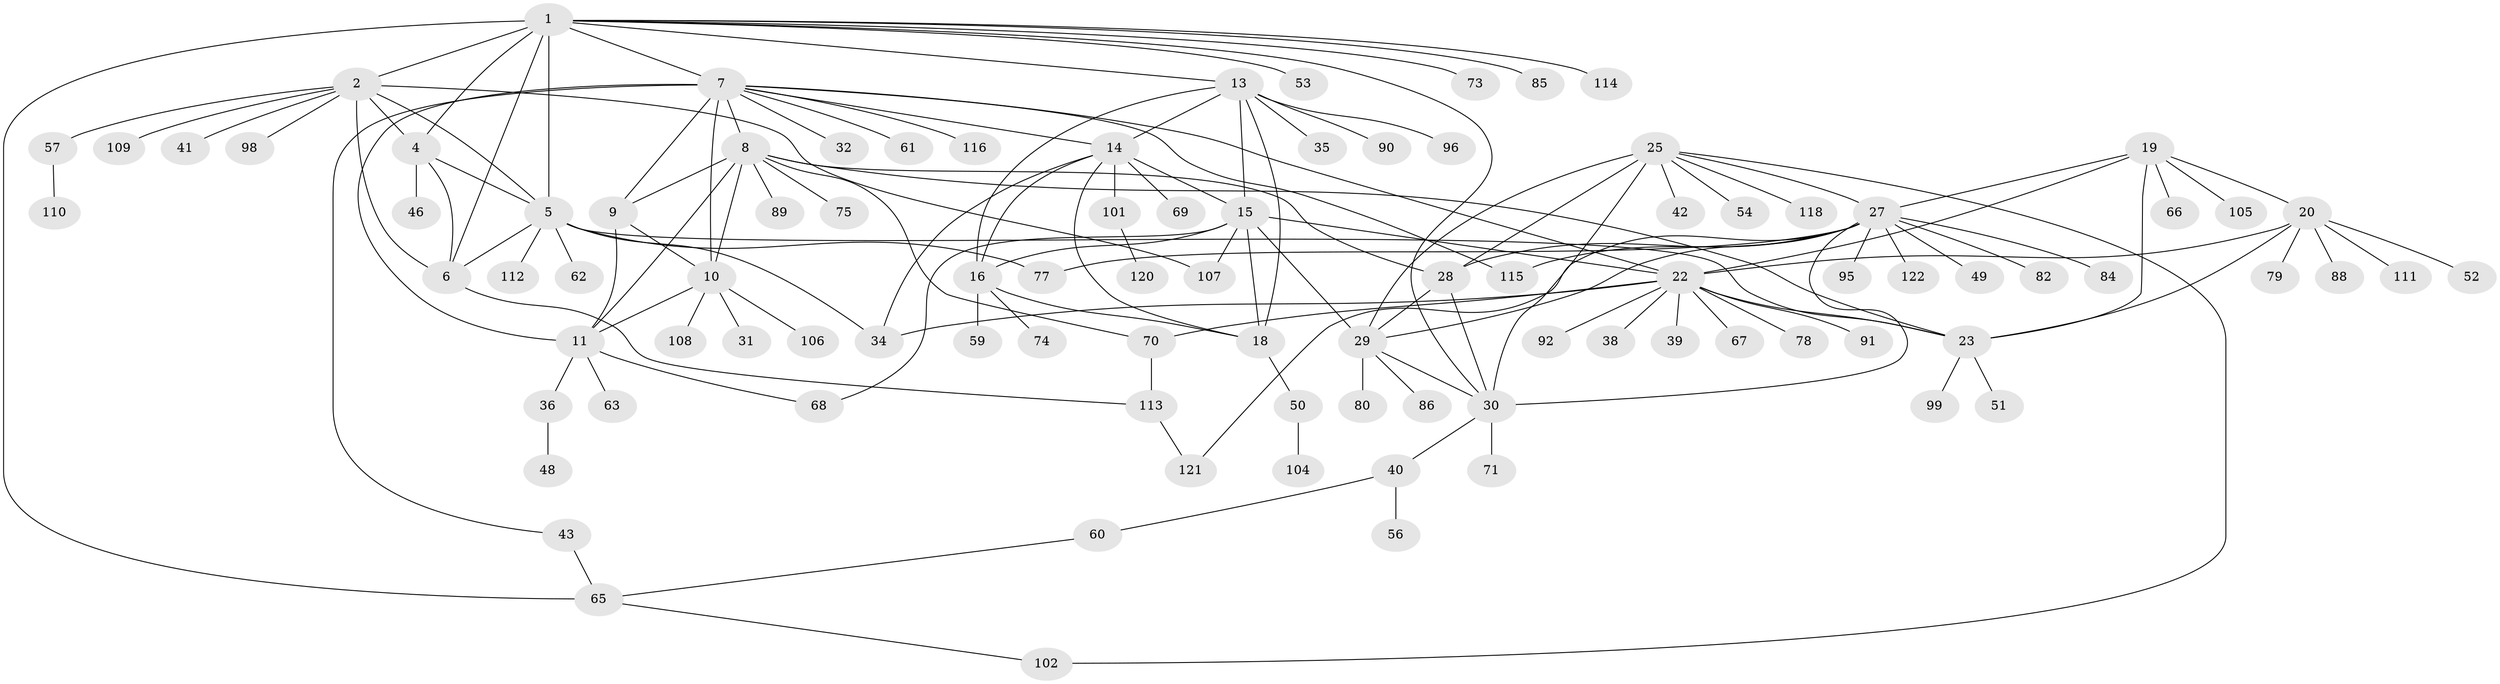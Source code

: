 // original degree distribution, {8: 0.07377049180327869, 11: 0.00819672131147541, 10: 0.03278688524590164, 7: 0.02459016393442623, 9: 0.04918032786885246, 6: 0.040983606557377046, 12: 0.00819672131147541, 15: 0.00819672131147541, 1: 0.5409836065573771, 2: 0.16393442622950818, 3: 0.040983606557377046, 4: 0.00819672131147541}
// Generated by graph-tools (version 1.1) at 2025/11/02/27/25 16:11:34]
// undirected, 96 vertices, 141 edges
graph export_dot {
graph [start="1"]
  node [color=gray90,style=filled];
  1 [super="+3"];
  2 [super="+76"];
  4 [super="+64"];
  5 [super="+44"];
  6;
  7 [super="+12"];
  8 [super="+45"];
  9 [super="+33"];
  10 [super="+55"];
  11;
  13 [super="+87"];
  14;
  15 [super="+17"];
  16 [super="+83"];
  18 [super="+103"];
  19 [super="+72"];
  20 [super="+21"];
  22 [super="+24"];
  23;
  25 [super="+26"];
  27 [super="+100"];
  28 [super="+37"];
  29 [super="+117"];
  30 [super="+47"];
  31;
  32 [super="+97"];
  34 [super="+93"];
  35;
  36;
  38;
  39;
  40;
  41;
  42;
  43;
  46;
  48;
  49;
  50;
  51;
  52;
  53;
  54 [super="+58"];
  56;
  57;
  59;
  60;
  61;
  62;
  63 [super="+81"];
  65 [super="+94"];
  66;
  67;
  68;
  69;
  70;
  71;
  73;
  74;
  75;
  77;
  78;
  79;
  80;
  82;
  84;
  85;
  86;
  88;
  89;
  90;
  91;
  92;
  95;
  96 [super="+119"];
  98;
  99;
  101;
  102;
  104;
  105;
  106;
  107;
  108;
  109;
  110;
  111;
  112;
  113;
  114;
  115;
  116;
  118;
  120;
  121;
  122;
  1 -- 2 [weight=2];
  1 -- 4 [weight=2];
  1 -- 5 [weight=2];
  1 -- 6 [weight=2];
  1 -- 7;
  1 -- 53;
  1 -- 114;
  1 -- 65;
  1 -- 73;
  1 -- 13;
  1 -- 85;
  1 -- 30;
  2 -- 4;
  2 -- 5;
  2 -- 6;
  2 -- 41;
  2 -- 57;
  2 -- 98;
  2 -- 107;
  2 -- 109;
  4 -- 5;
  4 -- 6;
  4 -- 46;
  5 -- 6;
  5 -- 23;
  5 -- 77;
  5 -- 112;
  5 -- 62;
  5 -- 34;
  6 -- 113;
  7 -- 8 [weight=2];
  7 -- 9 [weight=2];
  7 -- 10 [weight=2];
  7 -- 11 [weight=2];
  7 -- 14;
  7 -- 43;
  7 -- 61;
  7 -- 115;
  7 -- 32;
  7 -- 116;
  7 -- 22;
  8 -- 9;
  8 -- 10;
  8 -- 11;
  8 -- 28;
  8 -- 70;
  8 -- 75;
  8 -- 89;
  8 -- 23;
  9 -- 10;
  9 -- 11;
  10 -- 11;
  10 -- 31;
  10 -- 108;
  10 -- 106;
  11 -- 36;
  11 -- 63;
  11 -- 68;
  13 -- 14;
  13 -- 15 [weight=2];
  13 -- 16;
  13 -- 18;
  13 -- 35;
  13 -- 90;
  13 -- 96;
  14 -- 15 [weight=2];
  14 -- 16;
  14 -- 18;
  14 -- 34;
  14 -- 69;
  14 -- 101;
  15 -- 16 [weight=2];
  15 -- 18 [weight=2];
  15 -- 22;
  15 -- 68;
  15 -- 107;
  15 -- 29;
  16 -- 18;
  16 -- 59;
  16 -- 74;
  18 -- 50;
  19 -- 20 [weight=2];
  19 -- 22 [weight=2];
  19 -- 23;
  19 -- 27;
  19 -- 66;
  19 -- 105;
  20 -- 22 [weight=4];
  20 -- 23 [weight=2];
  20 -- 52;
  20 -- 88;
  20 -- 111;
  20 -- 79;
  22 -- 23 [weight=2];
  22 -- 34;
  22 -- 67;
  22 -- 78;
  22 -- 91;
  22 -- 92;
  22 -- 39;
  22 -- 70;
  22 -- 38;
  23 -- 51;
  23 -- 99;
  25 -- 27 [weight=2];
  25 -- 28 [weight=2];
  25 -- 29 [weight=2];
  25 -- 30 [weight=2];
  25 -- 42;
  25 -- 54;
  25 -- 102;
  25 -- 118;
  27 -- 28;
  27 -- 29;
  27 -- 30;
  27 -- 49;
  27 -- 77;
  27 -- 82;
  27 -- 84;
  27 -- 95;
  27 -- 115;
  27 -- 121;
  27 -- 122;
  28 -- 29;
  28 -- 30;
  29 -- 30;
  29 -- 80;
  29 -- 86;
  30 -- 40;
  30 -- 71;
  36 -- 48;
  40 -- 56;
  40 -- 60;
  43 -- 65;
  50 -- 104;
  57 -- 110;
  60 -- 65;
  65 -- 102;
  70 -- 113;
  101 -- 120;
  113 -- 121;
}
